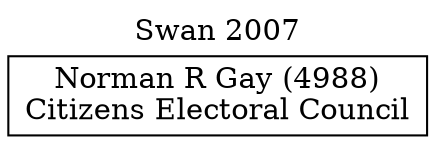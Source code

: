// House preference flow
digraph "Norman R Gay (4988)_Swan_2007" {
	graph [label="Swan 2007" labelloc=t mclimit=10]
	node [shape=box]
	"Norman R Gay (4988)" [label="Norman R Gay (4988)
Citizens Electoral Council"]
}
